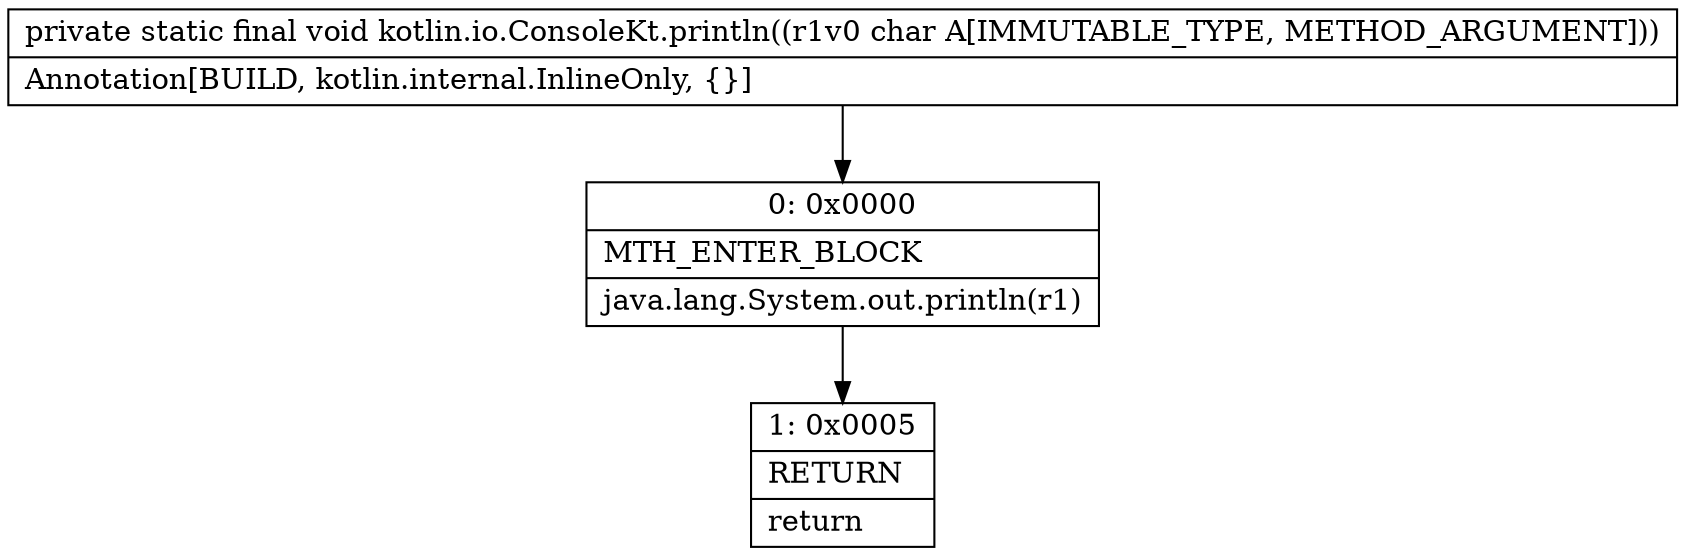 digraph "CFG forkotlin.io.ConsoleKt.println(C)V" {
Node_0 [shape=record,label="{0\:\ 0x0000|MTH_ENTER_BLOCK\l|java.lang.System.out.println(r1)\l}"];
Node_1 [shape=record,label="{1\:\ 0x0005|RETURN\l|return\l}"];
MethodNode[shape=record,label="{private static final void kotlin.io.ConsoleKt.println((r1v0 char A[IMMUTABLE_TYPE, METHOD_ARGUMENT]))  | Annotation[BUILD, kotlin.internal.InlineOnly, \{\}]\l}"];
MethodNode -> Node_0;
Node_0 -> Node_1;
}

